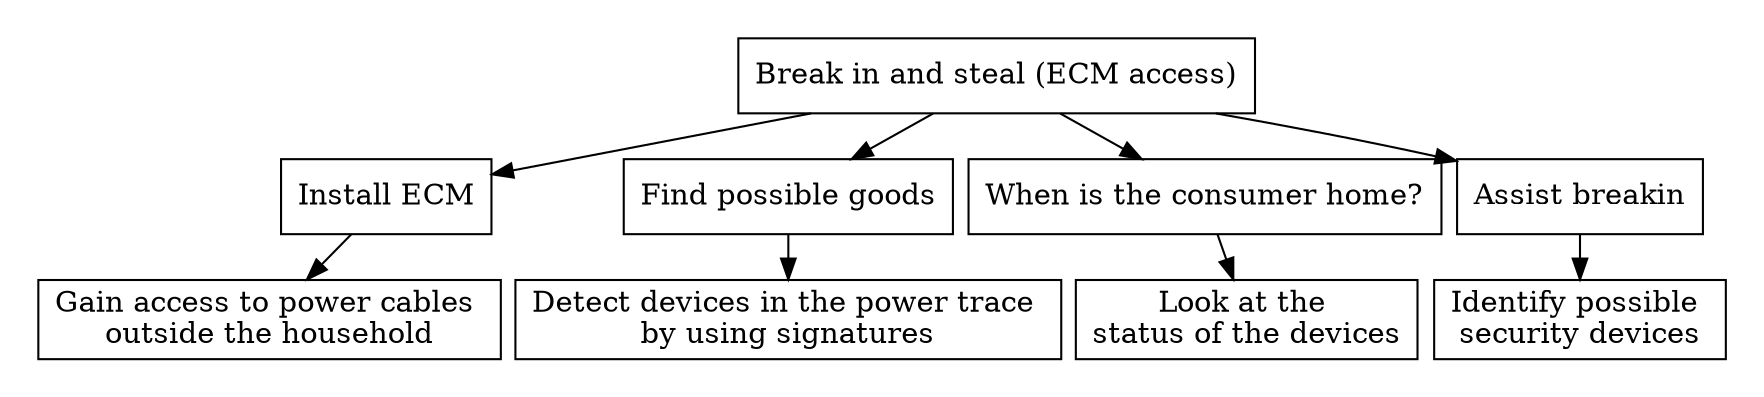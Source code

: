 digraph G {

 graph[ center=true, margin=0.2, nodesep=0.1, ranksep=0.3]
 node[ shape=rectangle]

root [label="Break in and steal (ECM access)", shape=AND];

installECM;
goodstuff [label="Find possible goods"];
atHome [label="When is the consumer home?"];
breakIn [label="Break in"];

installECM[shape=AND, label="Install ECM"];
root -> installECM;
GainAccessToPowerCables[label="Gain access to power cables \noutside the household"]
installECM -> GainAccessToPowerCables;

root -> goodstuff;
detectSignature[label="Detect devices in the power trace \nby using signatures"];
goodstuff->detectSignature;

root -> atHome;
deviceStatus[label="Look at the \nstatus of the devices"];
atHome -> deviceStatus;

breakIn[label="Assist breakin"]
root ->	breakIn;
securityDeviceStatus[label="Identify possible \nsecurity devices"]
breakIn -> securityDeviceStatus;
}